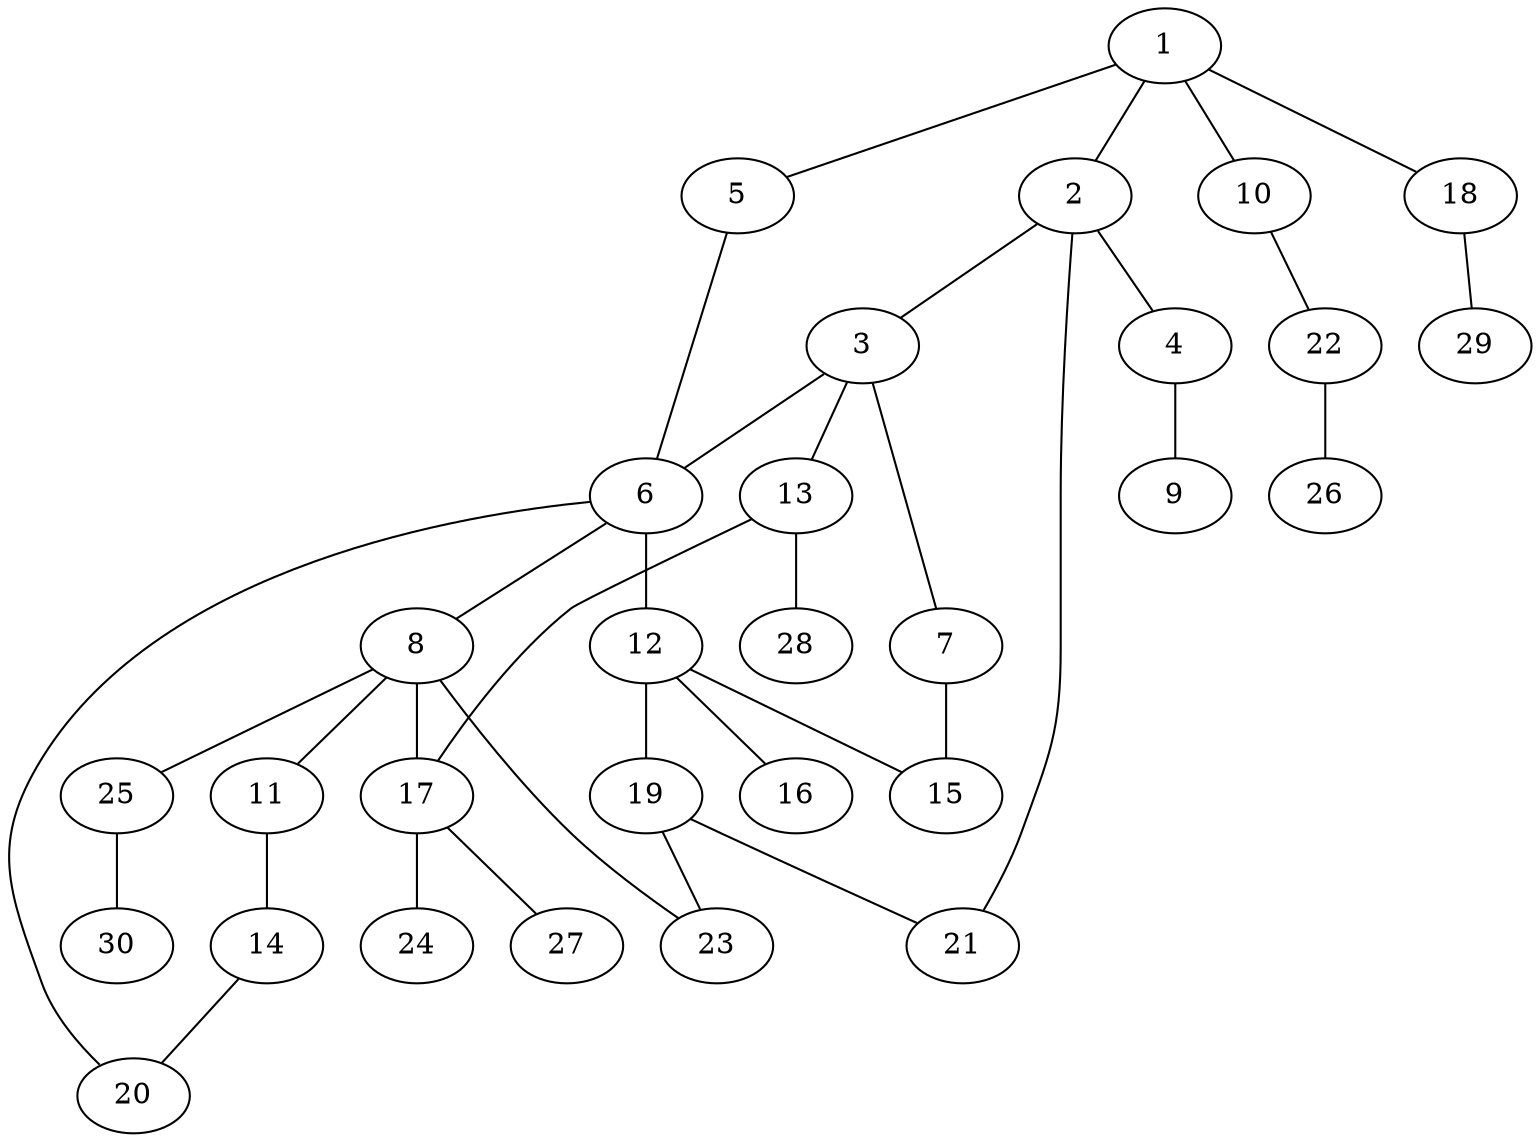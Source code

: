 graph graphname {1--2
1--5
1--10
1--18
2--3
2--4
2--21
3--6
3--7
3--13
4--9
5--6
6--8
6--12
6--20
7--15
8--11
8--17
8--23
8--25
10--22
11--14
12--15
12--16
12--19
13--17
13--28
14--20
17--24
17--27
18--29
19--21
19--23
22--26
25--30
}